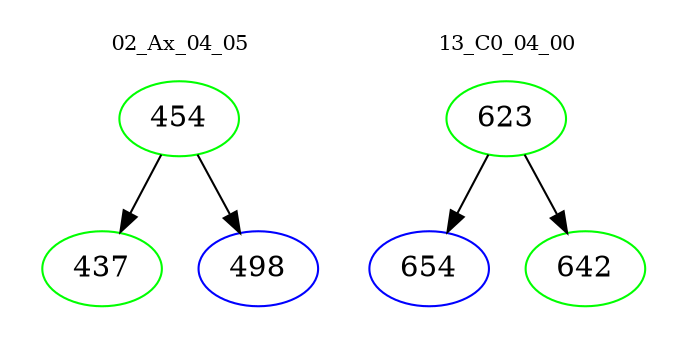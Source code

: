 digraph{
subgraph cluster_0 {
color = white
label = "02_Ax_04_05";
fontsize=10;
T0_454 [label="454", color="green"]
T0_454 -> T0_437 [color="black"]
T0_437 [label="437", color="green"]
T0_454 -> T0_498 [color="black"]
T0_498 [label="498", color="blue"]
}
subgraph cluster_1 {
color = white
label = "13_C0_04_00";
fontsize=10;
T1_623 [label="623", color="green"]
T1_623 -> T1_654 [color="black"]
T1_654 [label="654", color="blue"]
T1_623 -> T1_642 [color="black"]
T1_642 [label="642", color="green"]
}
}
